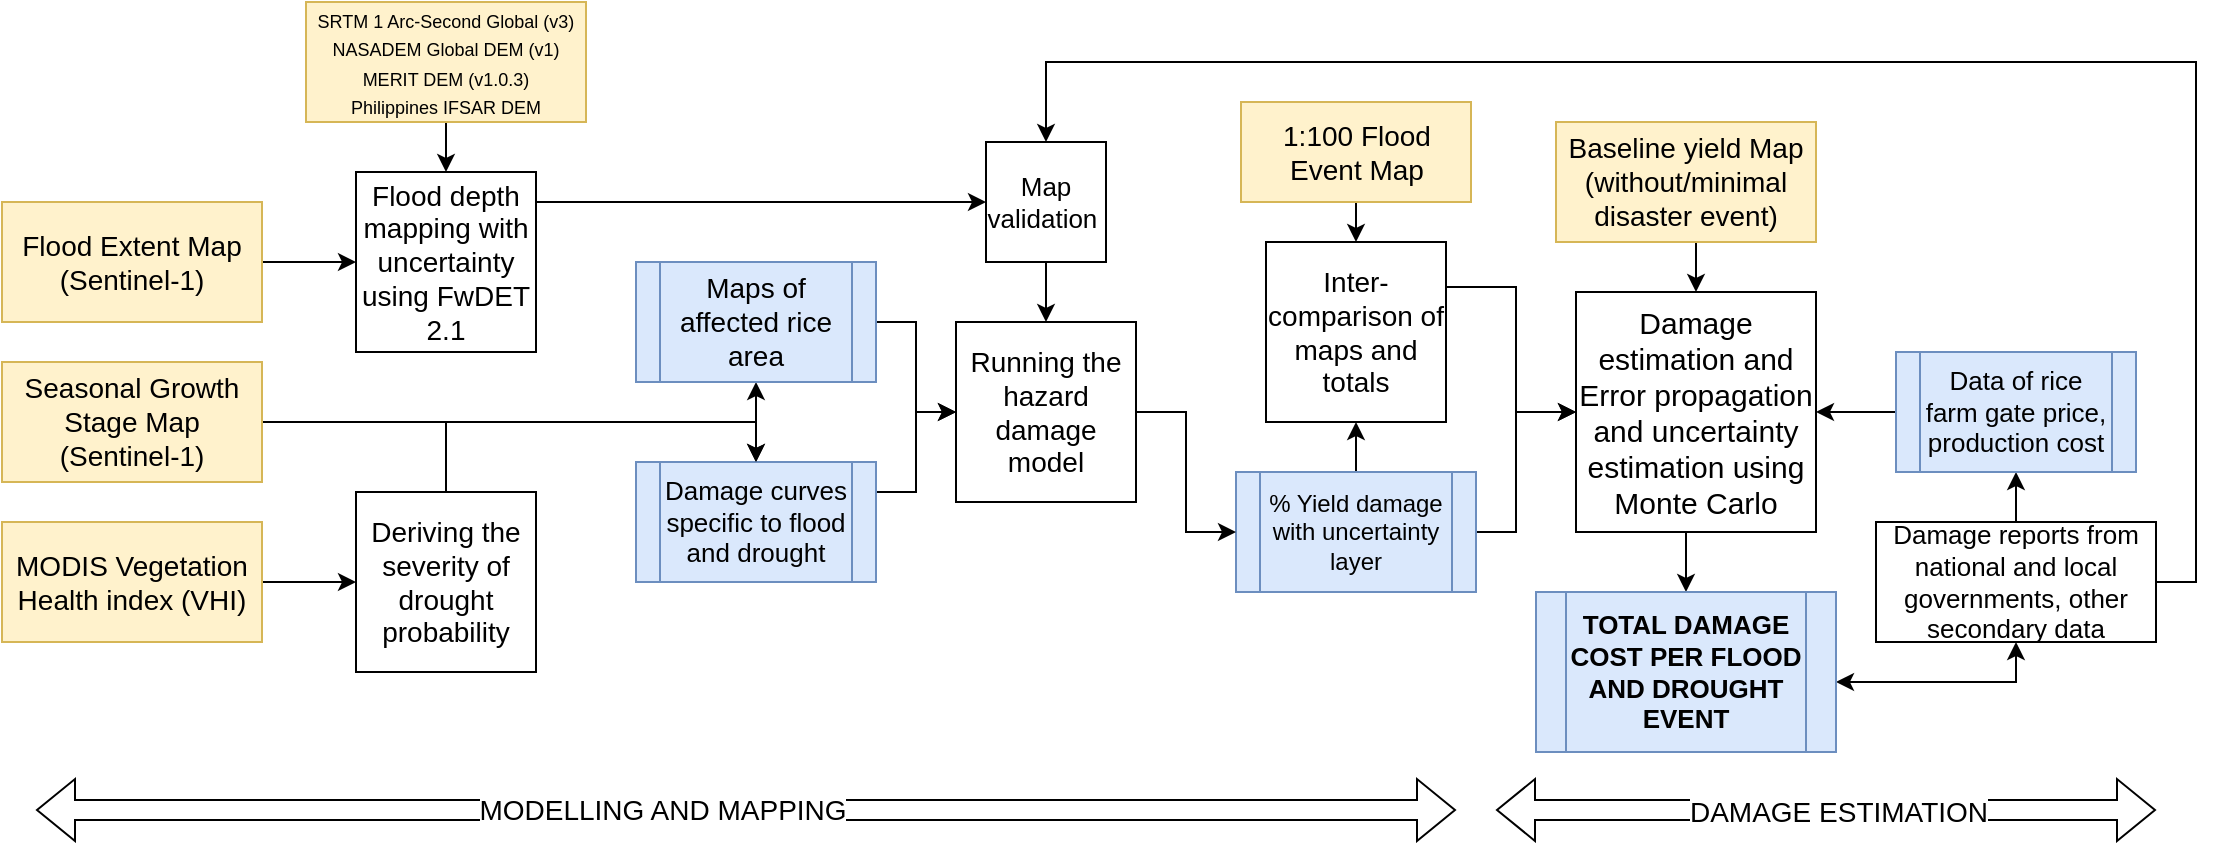 <mxfile version="27.1.6">
  <diagram name="Page-1" id="1KVz1v-lmnu2UD438DBs">
    <mxGraphModel dx="1556" dy="1012" grid="1" gridSize="10" guides="1" tooltips="1" connect="1" arrows="1" fold="1" page="1" pageScale="1" pageWidth="850" pageHeight="1100" math="0" shadow="0">
      <root>
        <mxCell id="0" />
        <mxCell id="1" parent="0" />
        <mxCell id="CKC33R4wWAwpJ6xkKlqQ-30" style="edgeStyle=orthogonalEdgeStyle;rounded=0;orthogonalLoop=1;jettySize=auto;html=1;exitX=1;exitY=0.5;exitDx=0;exitDy=0;entryX=0.5;entryY=1;entryDx=0;entryDy=0;" parent="1" source="CKC33R4wWAwpJ6xkKlqQ-2" target="CKC33R4wWAwpJ6xkKlqQ-18" edge="1">
          <mxGeometry relative="1" as="geometry" />
        </mxCell>
        <mxCell id="CKC33R4wWAwpJ6xkKlqQ-31" style="edgeStyle=orthogonalEdgeStyle;rounded=0;orthogonalLoop=1;jettySize=auto;html=1;exitX=1;exitY=0.5;exitDx=0;exitDy=0;entryX=0.5;entryY=0;entryDx=0;entryDy=0;" parent="1" source="CKC33R4wWAwpJ6xkKlqQ-2" target="CKC33R4wWAwpJ6xkKlqQ-14" edge="1">
          <mxGeometry relative="1" as="geometry" />
        </mxCell>
        <mxCell id="CKC33R4wWAwpJ6xkKlqQ-2" value="&lt;font style=&quot;font-size: 14px;&quot;&gt;Seasonal Growth Stage Map (Sentinel-1)&lt;/font&gt;" style="rounded=0;whiteSpace=wrap;html=1;fillColor=#fff2cc;strokeColor=#d6b656;" parent="1" vertex="1">
          <mxGeometry x="323" y="270" width="130" height="60" as="geometry" />
        </mxCell>
        <mxCell id="CKC33R4wWAwpJ6xkKlqQ-27" style="edgeStyle=orthogonalEdgeStyle;rounded=0;orthogonalLoop=1;jettySize=auto;html=1;exitX=1;exitY=0.5;exitDx=0;exitDy=0;entryX=0;entryY=0.5;entryDx=0;entryDy=0;" parent="1" source="CKC33R4wWAwpJ6xkKlqQ-3" target="CKC33R4wWAwpJ6xkKlqQ-12" edge="1">
          <mxGeometry relative="1" as="geometry" />
        </mxCell>
        <mxCell id="CKC33R4wWAwpJ6xkKlqQ-3" value="&lt;font style=&quot;font-size: 14px;&quot;&gt;Flood Extent Map (Sentinel-1)&lt;/font&gt;" style="rounded=0;whiteSpace=wrap;html=1;fillColor=#fff2cc;strokeColor=#d6b656;" parent="1" vertex="1">
          <mxGeometry x="323" y="190" width="130" height="60" as="geometry" />
        </mxCell>
        <mxCell id="CKC33R4wWAwpJ6xkKlqQ-28" style="edgeStyle=orthogonalEdgeStyle;rounded=0;orthogonalLoop=1;jettySize=auto;html=1;exitX=1;exitY=0.5;exitDx=0;exitDy=0;entryX=0;entryY=0.5;entryDx=0;entryDy=0;" parent="1" source="CKC33R4wWAwpJ6xkKlqQ-4" target="CKC33R4wWAwpJ6xkKlqQ-17" edge="1">
          <mxGeometry relative="1" as="geometry" />
        </mxCell>
        <mxCell id="CKC33R4wWAwpJ6xkKlqQ-4" value="&lt;font style=&quot;font-size: 14px;&quot;&gt;MODIS Vegetation Health index (VHI)&lt;/font&gt;" style="rounded=0;whiteSpace=wrap;html=1;fillColor=#fff2cc;strokeColor=#d6b656;" parent="1" vertex="1">
          <mxGeometry x="323" y="350" width="130" height="60" as="geometry" />
        </mxCell>
        <mxCell id="CKC33R4wWAwpJ6xkKlqQ-26" style="edgeStyle=orthogonalEdgeStyle;rounded=0;orthogonalLoop=1;jettySize=auto;html=1;exitX=0.5;exitY=1;exitDx=0;exitDy=0;entryX=0.5;entryY=0;entryDx=0;entryDy=0;" parent="1" source="CKC33R4wWAwpJ6xkKlqQ-6" target="CKC33R4wWAwpJ6xkKlqQ-12" edge="1">
          <mxGeometry relative="1" as="geometry" />
        </mxCell>
        <mxCell id="CKC33R4wWAwpJ6xkKlqQ-6" value="&lt;div&gt;&lt;font style=&quot;font-size: 9px;&quot;&gt;SRTM 1 Arc-Second Global (v3)&lt;/font&gt;&lt;/div&gt;&lt;div&gt;&lt;font style=&quot;font-size: 9px;&quot;&gt;NASADEM Global DEM (v1)&lt;/font&gt;&lt;/div&gt;&lt;div&gt;&lt;font style=&quot;font-size: 9px;&quot;&gt;MERIT DEM (v1.0.3)&lt;/font&gt;&lt;/div&gt;&lt;div&gt;&lt;font style=&quot;font-size: 9px;&quot;&gt;Philippines IFSAR DEM&lt;/font&gt;&lt;/div&gt;" style="rounded=0;whiteSpace=wrap;html=1;fillColor=#fff2cc;strokeColor=#d6b656;" parent="1" vertex="1">
          <mxGeometry x="475" y="90" width="140" height="60" as="geometry" />
        </mxCell>
        <mxCell id="CKC33R4wWAwpJ6xkKlqQ-51" style="edgeStyle=orthogonalEdgeStyle;rounded=0;orthogonalLoop=1;jettySize=auto;html=1;exitX=0.5;exitY=1;exitDx=0;exitDy=0;entryX=0.5;entryY=0;entryDx=0;entryDy=0;" parent="1" source="CKC33R4wWAwpJ6xkKlqQ-10" target="CKC33R4wWAwpJ6xkKlqQ-24" edge="1">
          <mxGeometry relative="1" as="geometry" />
        </mxCell>
        <mxCell id="CKC33R4wWAwpJ6xkKlqQ-10" value="&lt;font style=&quot;font-size: 15px;&quot;&gt;Damage estimation and Error propagation and uncertainty estimation using Monte Carlo&lt;/font&gt;" style="whiteSpace=wrap;html=1;aspect=fixed;" parent="1" vertex="1">
          <mxGeometry x="1110" y="235" width="120" height="120" as="geometry" />
        </mxCell>
        <mxCell id="CKC33R4wWAwpJ6xkKlqQ-37" style="edgeStyle=orthogonalEdgeStyle;rounded=0;orthogonalLoop=1;jettySize=auto;html=1;exitX=1;exitY=0.25;exitDx=0;exitDy=0;entryX=0;entryY=0.5;entryDx=0;entryDy=0;" parent="1" source="CKC33R4wWAwpJ6xkKlqQ-12" target="CKC33R4wWAwpJ6xkKlqQ-21" edge="1">
          <mxGeometry relative="1" as="geometry">
            <Array as="points">
              <mxPoint x="590" y="190" />
            </Array>
          </mxGeometry>
        </mxCell>
        <mxCell id="CKC33R4wWAwpJ6xkKlqQ-12" value="&lt;font style=&quot;font-size: 14px;&quot;&gt;Flood depth mapping with uncertainty using FwDET 2.1&lt;/font&gt;" style="whiteSpace=wrap;html=1;aspect=fixed;" parent="1" vertex="1">
          <mxGeometry x="500" y="175" width="90" height="90" as="geometry" />
        </mxCell>
        <mxCell id="CKC33R4wWAwpJ6xkKlqQ-33" style="edgeStyle=orthogonalEdgeStyle;rounded=0;orthogonalLoop=1;jettySize=auto;html=1;exitX=1;exitY=0.25;exitDx=0;exitDy=0;entryX=0;entryY=0.5;entryDx=0;entryDy=0;" parent="1" source="CKC33R4wWAwpJ6xkKlqQ-14" target="CKC33R4wWAwpJ6xkKlqQ-20" edge="1">
          <mxGeometry relative="1" as="geometry" />
        </mxCell>
        <mxCell id="CKC33R4wWAwpJ6xkKlqQ-14" value="&lt;font style=&quot;font-size: 13px;&quot;&gt;Damage curves specific to flood and drought&lt;/font&gt;" style="shape=process;whiteSpace=wrap;html=1;backgroundOutline=1;fillColor=#dae8fc;strokeColor=#6c8ebf;" parent="1" vertex="1">
          <mxGeometry x="640" y="320" width="120" height="60" as="geometry" />
        </mxCell>
        <mxCell id="CKC33R4wWAwpJ6xkKlqQ-41" style="edgeStyle=orthogonalEdgeStyle;rounded=0;orthogonalLoop=1;jettySize=auto;html=1;exitX=0.5;exitY=0;exitDx=0;exitDy=0;entryX=0.5;entryY=0;entryDx=0;entryDy=0;" parent="1" source="CKC33R4wWAwpJ6xkKlqQ-17" target="CKC33R4wWAwpJ6xkKlqQ-14" edge="1">
          <mxGeometry relative="1" as="geometry" />
        </mxCell>
        <mxCell id="CKC33R4wWAwpJ6xkKlqQ-17" value="&lt;font style=&quot;font-size: 14px;&quot;&gt;Deriving the severity of drought probability&lt;/font&gt;" style="whiteSpace=wrap;html=1;aspect=fixed;" parent="1" vertex="1">
          <mxGeometry x="500" y="335" width="90" height="90" as="geometry" />
        </mxCell>
        <mxCell id="CKC33R4wWAwpJ6xkKlqQ-32" style="edgeStyle=orthogonalEdgeStyle;rounded=0;orthogonalLoop=1;jettySize=auto;html=1;exitX=1;exitY=0.5;exitDx=0;exitDy=0;entryX=0;entryY=0.5;entryDx=0;entryDy=0;" parent="1" source="CKC33R4wWAwpJ6xkKlqQ-18" target="CKC33R4wWAwpJ6xkKlqQ-20" edge="1">
          <mxGeometry relative="1" as="geometry" />
        </mxCell>
        <mxCell id="CKC33R4wWAwpJ6xkKlqQ-18" value="&lt;font style=&quot;font-size: 14px;&quot;&gt;Maps of affected rice area&lt;/font&gt;" style="shape=process;whiteSpace=wrap;html=1;backgroundOutline=1;fillColor=#dae8fc;strokeColor=#6c8ebf;" parent="1" vertex="1">
          <mxGeometry x="640" y="220" width="120" height="60" as="geometry" />
        </mxCell>
        <mxCell id="qLKsZ78GBxC_CWdCxvtI-4" style="edgeStyle=orthogonalEdgeStyle;rounded=0;orthogonalLoop=1;jettySize=auto;html=1;exitX=0.5;exitY=0;exitDx=0;exitDy=0;entryX=0.5;entryY=1;entryDx=0;entryDy=0;" parent="1" source="CKC33R4wWAwpJ6xkKlqQ-19" target="qLKsZ78GBxC_CWdCxvtI-2" edge="1">
          <mxGeometry relative="1" as="geometry" />
        </mxCell>
        <mxCell id="qLKsZ78GBxC_CWdCxvtI-6" style="edgeStyle=orthogonalEdgeStyle;rounded=0;orthogonalLoop=1;jettySize=auto;html=1;exitX=1;exitY=0.5;exitDx=0;exitDy=0;entryX=0;entryY=0.5;entryDx=0;entryDy=0;" parent="1" source="CKC33R4wWAwpJ6xkKlqQ-19" target="CKC33R4wWAwpJ6xkKlqQ-10" edge="1">
          <mxGeometry relative="1" as="geometry">
            <Array as="points">
              <mxPoint x="1080" y="355" />
              <mxPoint x="1080" y="295" />
            </Array>
          </mxGeometry>
        </mxCell>
        <mxCell id="CKC33R4wWAwpJ6xkKlqQ-19" value="&lt;font&gt;% Yield damage with uncertainty layer&lt;/font&gt;" style="shape=process;whiteSpace=wrap;html=1;backgroundOutline=1;fillColor=#dae8fc;strokeColor=#6c8ebf;" parent="1" vertex="1">
          <mxGeometry x="940" y="325" width="120" height="60" as="geometry" />
        </mxCell>
        <mxCell id="CKC33R4wWAwpJ6xkKlqQ-42" style="edgeStyle=orthogonalEdgeStyle;rounded=0;orthogonalLoop=1;jettySize=auto;html=1;exitX=1;exitY=0.5;exitDx=0;exitDy=0;entryX=0;entryY=0.5;entryDx=0;entryDy=0;" parent="1" source="CKC33R4wWAwpJ6xkKlqQ-20" target="CKC33R4wWAwpJ6xkKlqQ-19" edge="1">
          <mxGeometry relative="1" as="geometry" />
        </mxCell>
        <mxCell id="CKC33R4wWAwpJ6xkKlqQ-20" value="&lt;font style=&quot;font-size: 14px;&quot;&gt;Running the hazard damage model&lt;/font&gt;" style="whiteSpace=wrap;html=1;aspect=fixed;" parent="1" vertex="1">
          <mxGeometry x="800" y="250" width="90" height="90" as="geometry" />
        </mxCell>
        <mxCell id="CKC33R4wWAwpJ6xkKlqQ-34" style="edgeStyle=orthogonalEdgeStyle;rounded=0;orthogonalLoop=1;jettySize=auto;html=1;exitX=0.5;exitY=1;exitDx=0;exitDy=0;entryX=0.5;entryY=0;entryDx=0;entryDy=0;" parent="1" source="CKC33R4wWAwpJ6xkKlqQ-21" target="CKC33R4wWAwpJ6xkKlqQ-20" edge="1">
          <mxGeometry relative="1" as="geometry" />
        </mxCell>
        <mxCell id="CKC33R4wWAwpJ6xkKlqQ-21" value="&lt;font style=&quot;font-size: 13px;&quot;&gt;Map validation&amp;nbsp;&lt;/font&gt;" style="whiteSpace=wrap;html=1;aspect=fixed;" parent="1" vertex="1">
          <mxGeometry x="815" y="160" width="60" height="60" as="geometry" />
        </mxCell>
        <mxCell id="CKC33R4wWAwpJ6xkKlqQ-52" style="edgeStyle=orthogonalEdgeStyle;rounded=0;orthogonalLoop=1;jettySize=auto;html=1;exitX=0.5;exitY=1;exitDx=0;exitDy=0;startArrow=classic;startFill=1;" parent="1" source="CKC33R4wWAwpJ6xkKlqQ-22" target="CKC33R4wWAwpJ6xkKlqQ-24" edge="1">
          <mxGeometry relative="1" as="geometry">
            <mxPoint x="1270" y="430" as="targetPoint" />
            <Array as="points">
              <mxPoint x="1330" y="430" />
            </Array>
          </mxGeometry>
        </mxCell>
        <mxCell id="CKC33R4wWAwpJ6xkKlqQ-59" style="edgeStyle=orthogonalEdgeStyle;rounded=0;orthogonalLoop=1;jettySize=auto;html=1;exitX=0.5;exitY=0;exitDx=0;exitDy=0;entryX=0.5;entryY=1;entryDx=0;entryDy=0;" parent="1" source="CKC33R4wWAwpJ6xkKlqQ-22" target="CKC33R4wWAwpJ6xkKlqQ-23" edge="1">
          <mxGeometry relative="1" as="geometry" />
        </mxCell>
        <mxCell id="CKC33R4wWAwpJ6xkKlqQ-62" style="edgeStyle=orthogonalEdgeStyle;rounded=0;orthogonalLoop=1;jettySize=auto;html=1;exitX=1;exitY=0.5;exitDx=0;exitDy=0;entryX=0.5;entryY=0;entryDx=0;entryDy=0;" parent="1" source="CKC33R4wWAwpJ6xkKlqQ-22" target="CKC33R4wWAwpJ6xkKlqQ-21" edge="1">
          <mxGeometry relative="1" as="geometry">
            <Array as="points">
              <mxPoint x="1420" y="380" />
              <mxPoint x="1420" y="120" />
              <mxPoint x="845" y="120" />
            </Array>
          </mxGeometry>
        </mxCell>
        <mxCell id="CKC33R4wWAwpJ6xkKlqQ-22" value="&lt;font style=&quot;font-size: 13px;&quot;&gt;Damage reports from national and local governments, other secondary data&lt;/font&gt;" style="rounded=0;whiteSpace=wrap;html=1;" parent="1" vertex="1">
          <mxGeometry x="1260" y="350" width="140" height="60" as="geometry" />
        </mxCell>
        <mxCell id="CKC33R4wWAwpJ6xkKlqQ-49" style="edgeStyle=orthogonalEdgeStyle;rounded=0;orthogonalLoop=1;jettySize=auto;html=1;exitX=0;exitY=0.5;exitDx=0;exitDy=0;entryX=1;entryY=0.5;entryDx=0;entryDy=0;" parent="1" source="CKC33R4wWAwpJ6xkKlqQ-23" target="CKC33R4wWAwpJ6xkKlqQ-10" edge="1">
          <mxGeometry relative="1" as="geometry" />
        </mxCell>
        <mxCell id="CKC33R4wWAwpJ6xkKlqQ-23" value="&lt;font style=&quot;font-size: 13px;&quot;&gt;Data of rice farm gate price, production cost&lt;/font&gt;" style="shape=process;whiteSpace=wrap;html=1;backgroundOutline=1;fillColor=#dae8fc;strokeColor=#6c8ebf;" parent="1" vertex="1">
          <mxGeometry x="1270" y="265" width="120" height="60" as="geometry" />
        </mxCell>
        <mxCell id="CKC33R4wWAwpJ6xkKlqQ-24" value="&lt;font style=&quot;font-size: 13px;&quot;&gt;&lt;b&gt;TOTAL DAMAGE COST PER FLOOD AND DROUGHT EVENT&lt;/b&gt;&lt;/font&gt;" style="shape=process;whiteSpace=wrap;html=1;backgroundOutline=1;fillColor=#dae8fc;strokeColor=#6c8ebf;" parent="1" vertex="1">
          <mxGeometry x="1090" y="385" width="150" height="80" as="geometry" />
        </mxCell>
        <mxCell id="CKC33R4wWAwpJ6xkKlqQ-50" style="edgeStyle=orthogonalEdgeStyle;rounded=0;orthogonalLoop=1;jettySize=auto;html=1;exitX=0.5;exitY=1;exitDx=0;exitDy=0;entryX=0.5;entryY=0;entryDx=0;entryDy=0;" parent="1" source="CKC33R4wWAwpJ6xkKlqQ-25" target="CKC33R4wWAwpJ6xkKlqQ-10" edge="1">
          <mxGeometry relative="1" as="geometry" />
        </mxCell>
        <mxCell id="CKC33R4wWAwpJ6xkKlqQ-25" value="&lt;font style=&quot;font-size: 14px;&quot;&gt;Baseline yield Map (without/minimal disaster event)&lt;/font&gt;" style="rounded=0;whiteSpace=wrap;html=1;fillColor=#fff2cc;strokeColor=#d6b656;" parent="1" vertex="1">
          <mxGeometry x="1100" y="150" width="130" height="60" as="geometry" />
        </mxCell>
        <mxCell id="qLKsZ78GBxC_CWdCxvtI-3" style="edgeStyle=orthogonalEdgeStyle;rounded=0;orthogonalLoop=1;jettySize=auto;html=1;exitX=0.5;exitY=1;exitDx=0;exitDy=0;entryX=0.5;entryY=0;entryDx=0;entryDy=0;" parent="1" source="qLKsZ78GBxC_CWdCxvtI-1" target="qLKsZ78GBxC_CWdCxvtI-2" edge="1">
          <mxGeometry relative="1" as="geometry" />
        </mxCell>
        <mxCell id="qLKsZ78GBxC_CWdCxvtI-1" value="&lt;font style=&quot;font-size: 14px;&quot;&gt;1:100 Flood Event Map&lt;/font&gt;" style="rounded=0;whiteSpace=wrap;html=1;fillColor=#fff2cc;strokeColor=#d6b656;" parent="1" vertex="1">
          <mxGeometry x="942.5" y="140" width="115" height="50" as="geometry" />
        </mxCell>
        <mxCell id="qLKsZ78GBxC_CWdCxvtI-5" style="edgeStyle=orthogonalEdgeStyle;rounded=0;orthogonalLoop=1;jettySize=auto;html=1;exitX=1;exitY=0.25;exitDx=0;exitDy=0;entryX=0;entryY=0.5;entryDx=0;entryDy=0;" parent="1" source="qLKsZ78GBxC_CWdCxvtI-2" target="CKC33R4wWAwpJ6xkKlqQ-10" edge="1">
          <mxGeometry relative="1" as="geometry">
            <Array as="points">
              <mxPoint x="1080" y="233" />
              <mxPoint x="1080" y="295" />
            </Array>
          </mxGeometry>
        </mxCell>
        <mxCell id="qLKsZ78GBxC_CWdCxvtI-2" value="&lt;font style=&quot;font-size: 14px;&quot;&gt;Inter-comparison of maps and totals&lt;/font&gt;" style="whiteSpace=wrap;html=1;aspect=fixed;" parent="1" vertex="1">
          <mxGeometry x="955" y="210" width="90" height="90" as="geometry" />
        </mxCell>
        <mxCell id="N6hA0BbqOf3ktcNslKl6-6" value="" style="shape=flexArrow;endArrow=classic;startArrow=classic;html=1;rounded=0;" edge="1" parent="1">
          <mxGeometry width="100" height="100" relative="1" as="geometry">
            <mxPoint x="340" y="494" as="sourcePoint" />
            <mxPoint x="1050" y="494" as="targetPoint" />
          </mxGeometry>
        </mxCell>
        <mxCell id="N6hA0BbqOf3ktcNslKl6-9" value="MODELLING AND MAPPING" style="edgeLabel;html=1;align=center;verticalAlign=middle;resizable=0;points=[];fontSize=14;" vertex="1" connectable="0" parent="N6hA0BbqOf3ktcNslKl6-6">
          <mxGeometry x="-0.12" relative="1" as="geometry">
            <mxPoint as="offset" />
          </mxGeometry>
        </mxCell>
        <mxCell id="N6hA0BbqOf3ktcNslKl6-7" value="" style="shape=flexArrow;endArrow=classic;startArrow=classic;html=1;rounded=0;" edge="1" parent="1">
          <mxGeometry width="100" height="100" relative="1" as="geometry">
            <mxPoint x="1070" y="494" as="sourcePoint" />
            <mxPoint x="1400" y="494" as="targetPoint" />
          </mxGeometry>
        </mxCell>
        <mxCell id="N6hA0BbqOf3ktcNslKl6-10" value="DAMAGE ESTIMATION" style="edgeLabel;html=1;align=center;verticalAlign=middle;resizable=0;points=[];fontSize=14;" vertex="1" connectable="0" parent="N6hA0BbqOf3ktcNslKl6-7">
          <mxGeometry x="0.032" y="-1" relative="1" as="geometry">
            <mxPoint as="offset" />
          </mxGeometry>
        </mxCell>
      </root>
    </mxGraphModel>
  </diagram>
</mxfile>
